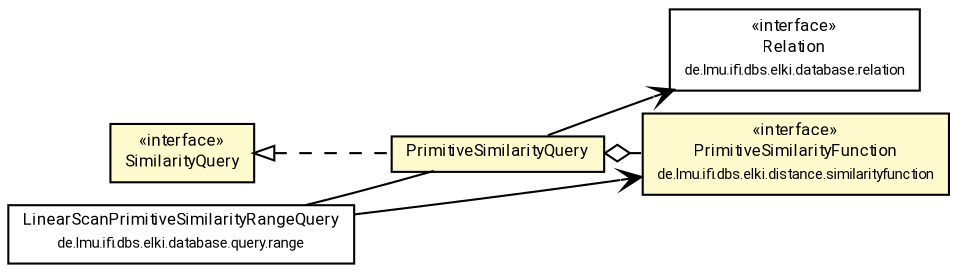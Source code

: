 #!/usr/local/bin/dot
#
# Class diagram 
# Generated by UMLGraph version R5_7_2-60-g0e99a6 (http://www.spinellis.gr/umlgraph/)
#

digraph G {
	graph [fontnames="svg"]
	edge [fontname="Roboto",fontsize=7,labelfontname="Roboto",labelfontsize=7,color="black"];
	node [fontname="Roboto",fontcolor="black",fontsize=8,shape=plaintext,margin=0,width=0,height=0];
	nodesep=0.15;
	ranksep=0.25;
	rankdir=LR;
	// de.lmu.ifi.dbs.elki.distance.similarityfunction.PrimitiveSimilarityFunction<O>
	c8393305 [label=<<table title="de.lmu.ifi.dbs.elki.distance.similarityfunction.PrimitiveSimilarityFunction" border="0" cellborder="1" cellspacing="0" cellpadding="2" bgcolor="LemonChiffon" href="../../../distance/similarityfunction/PrimitiveSimilarityFunction.html" target="_parent">
		<tr><td><table border="0" cellspacing="0" cellpadding="1">
		<tr><td align="center" balign="center"> &#171;interface&#187; </td></tr>
		<tr><td align="center" balign="center"> <font face="Roboto">PrimitiveSimilarityFunction</font> </td></tr>
		<tr><td align="center" balign="center"> <font face="Roboto" point-size="7.0">de.lmu.ifi.dbs.elki.distance.similarityfunction</font> </td></tr>
		</table></td></tr>
		</table>>, URL="../../../distance/similarityfunction/PrimitiveSimilarityFunction.html"];
	// de.lmu.ifi.dbs.elki.database.query.similarity.PrimitiveSimilarityQuery<O>
	c8393316 [label=<<table title="de.lmu.ifi.dbs.elki.database.query.similarity.PrimitiveSimilarityQuery" border="0" cellborder="1" cellspacing="0" cellpadding="2" bgcolor="lemonChiffon" href="PrimitiveSimilarityQuery.html" target="_parent">
		<tr><td><table border="0" cellspacing="0" cellpadding="1">
		<tr><td align="center" balign="center"> <font face="Roboto">PrimitiveSimilarityQuery</font> </td></tr>
		</table></td></tr>
		</table>>, URL="PrimitiveSimilarityQuery.html"];
	// de.lmu.ifi.dbs.elki.database.query.similarity.SimilarityQuery<O>
	c8393317 [label=<<table title="de.lmu.ifi.dbs.elki.database.query.similarity.SimilarityQuery" border="0" cellborder="1" cellspacing="0" cellpadding="2" bgcolor="LemonChiffon" href="SimilarityQuery.html" target="_parent">
		<tr><td><table border="0" cellspacing="0" cellpadding="1">
		<tr><td align="center" balign="center"> &#171;interface&#187; </td></tr>
		<tr><td align="center" balign="center"> <font face="Roboto">SimilarityQuery</font> </td></tr>
		</table></td></tr>
		</table>>, URL="SimilarityQuery.html"];
	// de.lmu.ifi.dbs.elki.database.relation.Relation<O>
	c8393337 [label=<<table title="de.lmu.ifi.dbs.elki.database.relation.Relation" border="0" cellborder="1" cellspacing="0" cellpadding="2" href="../../relation/Relation.html" target="_parent">
		<tr><td><table border="0" cellspacing="0" cellpadding="1">
		<tr><td align="center" balign="center"> &#171;interface&#187; </td></tr>
		<tr><td align="center" balign="center"> <font face="Roboto">Relation</font> </td></tr>
		<tr><td align="center" balign="center"> <font face="Roboto" point-size="7.0">de.lmu.ifi.dbs.elki.database.relation</font> </td></tr>
		</table></td></tr>
		</table>>, URL="../../relation/Relation.html"];
	// de.lmu.ifi.dbs.elki.database.query.range.LinearScanPrimitiveSimilarityRangeQuery<O>
	c8394400 [label=<<table title="de.lmu.ifi.dbs.elki.database.query.range.LinearScanPrimitiveSimilarityRangeQuery" border="0" cellborder="1" cellspacing="0" cellpadding="2" href="../range/LinearScanPrimitiveSimilarityRangeQuery.html" target="_parent">
		<tr><td><table border="0" cellspacing="0" cellpadding="1">
		<tr><td align="center" balign="center"> <font face="Roboto">LinearScanPrimitiveSimilarityRangeQuery</font> </td></tr>
		<tr><td align="center" balign="center"> <font face="Roboto" point-size="7.0">de.lmu.ifi.dbs.elki.database.query.range</font> </td></tr>
		</table></td></tr>
		</table>>, URL="../range/LinearScanPrimitiveSimilarityRangeQuery.html"];
	// de.lmu.ifi.dbs.elki.database.query.similarity.PrimitiveSimilarityQuery<O> implements de.lmu.ifi.dbs.elki.database.query.similarity.SimilarityQuery<O>
	c8393317 -> c8393316 [arrowtail=empty,style=dashed,dir=back,weight=9];
	// de.lmu.ifi.dbs.elki.database.query.similarity.PrimitiveSimilarityQuery<O> has de.lmu.ifi.dbs.elki.distance.similarityfunction.PrimitiveSimilarityFunction<O>
	c8393316 -> c8393305 [arrowhead=none,arrowtail=ediamond,dir=back,weight=4];
	// de.lmu.ifi.dbs.elki.database.query.range.LinearScanPrimitiveSimilarityRangeQuery<O> assoc de.lmu.ifi.dbs.elki.database.query.similarity.PrimitiveSimilarityQuery<O>
	c8394400 -> c8393316 [arrowhead=none,weight=2];
	// de.lmu.ifi.dbs.elki.database.query.similarity.PrimitiveSimilarityQuery<O> navassoc de.lmu.ifi.dbs.elki.database.relation.Relation<O>
	c8393316 -> c8393337 [arrowhead=open,weight=1];
	// de.lmu.ifi.dbs.elki.database.query.range.LinearScanPrimitiveSimilarityRangeQuery<O> navassoc de.lmu.ifi.dbs.elki.distance.similarityfunction.PrimitiveSimilarityFunction<O>
	c8394400 -> c8393305 [arrowhead=open,weight=1];
}

